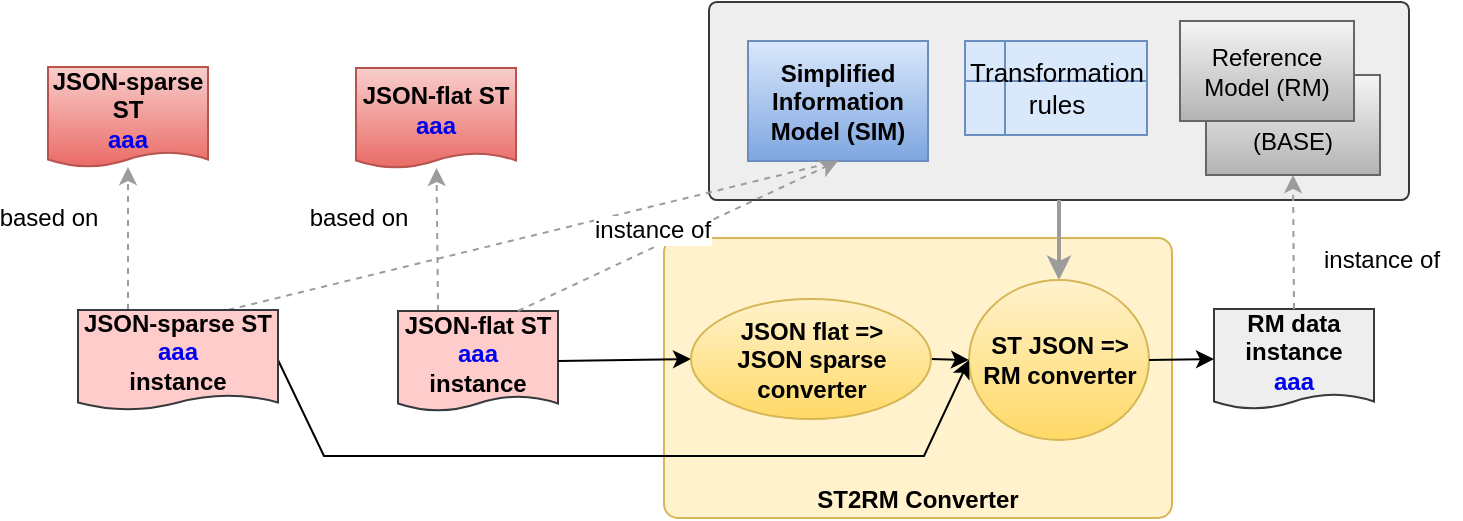 <mxfile version="10.9.3" type="device"><diagram id="XmOisRVlrF0gZ4vvEgxY" name="Page-1"><mxGraphModel dx="1030" dy="707" grid="1" gridSize="10" guides="1" tooltips="1" connect="1" arrows="1" fold="1" page="1" pageScale="1" pageWidth="1169" pageHeight="827" math="0" shadow="0"><root><mxCell id="0"/><mxCell id="1" parent="0"/><mxCell id="U_25r0_syz-jKjsX9Gg--3" value="" style="rounded=1;whiteSpace=wrap;html=1;fontSize=13;arcSize=4;fillColor=#eeeeee;strokeColor=#36393d;" vertex="1" parent="1"><mxGeometry x="442.5" y="103" width="350" height="99" as="geometry"/></mxCell><mxCell id="lxENX--g2-b_Nk3wRCBP-26" value="&lt;span style=&quot;font-weight: 700 ; white-space: normal&quot;&gt;ST2RM Converter&lt;/span&gt;" style="rounded=1;whiteSpace=wrap;html=1;arcSize=5;fillColor=#fff2cc;strokeColor=#d6b656;verticalAlign=bottom;" parent="1" vertex="1"><mxGeometry x="420" y="221" width="254" height="140" as="geometry"/></mxCell><mxCell id="lxENX--g2-b_Nk3wRCBP-1" value="JSON-flat ST&lt;br&gt;&lt;font color=&quot;#0000f0&quot;&gt;aaa&lt;/font&gt;&lt;br&gt;" style="shape=document;whiteSpace=wrap;html=1;boundedLbl=1;size=0.15;fillColor=#f8cecc;strokeColor=#b85450;fontStyle=1;gradientColor=#ea6b66;" parent="1" vertex="1"><mxGeometry x="266" y="136" width="80" height="50" as="geometry"/></mxCell><mxCell id="lxENX--g2-b_Nk3wRCBP-5" value="Simplified Information&lt;br&gt;Model (SIM)" style="rounded=0;whiteSpace=wrap;html=1;fillColor=#dae8fc;strokeColor=#6c8ebf;fontStyle=1;gradientColor=#7ea6e0;" parent="1" vertex="1"><mxGeometry x="462" y="122.5" width="90" height="60" as="geometry"/></mxCell><mxCell id="lxENX--g2-b_Nk3wRCBP-7" style="rounded=0;orthogonalLoop=1;jettySize=auto;html=1;exitX=0.25;exitY=0;exitDx=0;exitDy=0;dashed=1;strokeColor=#9C9C9C;" parent="1" source="lxENX--g2-b_Nk3wRCBP-6" target="lxENX--g2-b_Nk3wRCBP-1" edge="1"><mxGeometry relative="1" as="geometry"/></mxCell><mxCell id="lxENX--g2-b_Nk3wRCBP-8" value="based on" style="text;html=1;resizable=0;points=[];align=center;verticalAlign=middle;labelBackgroundColor=#ffffff;" parent="lxENX--g2-b_Nk3wRCBP-7" vertex="1" connectable="0"><mxGeometry x="0.404" y="-9" relative="1" as="geometry"><mxPoint x="-49" y="3.5" as="offset"/></mxGeometry></mxCell><mxCell id="lxENX--g2-b_Nk3wRCBP-6" value="JSON-flat ST&lt;br&gt;&lt;font color=&quot;#0000f0&quot;&gt;aaa&lt;br&gt;&lt;/font&gt;instance&lt;br&gt;" style="shape=document;whiteSpace=wrap;html=1;boundedLbl=1;size=0.15;fillColor=#ffcccc;strokeColor=#36393d;fontStyle=1;" parent="1" vertex="1"><mxGeometry x="287" y="257.5" width="80" height="50" as="geometry"/></mxCell><mxCell id="lxENX--g2-b_Nk3wRCBP-9" value="ST JSON =&amp;gt; RM converter" style="ellipse;whiteSpace=wrap;html=1;gradientColor=#ffd966;fillColor=#fff2cc;strokeColor=#d6b656;fontStyle=1" parent="1" vertex="1"><mxGeometry x="572.5" y="242" width="90" height="80" as="geometry"/></mxCell><mxCell id="lxENX--g2-b_Nk3wRCBP-11" style="edgeStyle=none;rounded=0;orthogonalLoop=1;jettySize=auto;html=1;exitX=1;exitY=0.5;exitDx=0;exitDy=0;entryX=0;entryY=0.5;entryDx=0;entryDy=0;" parent="1" source="lxENX--g2-b_Nk3wRCBP-6" target="lxENX--g2-b_Nk3wRCBP-23" edge="1"><mxGeometry relative="1" as="geometry"><mxPoint x="255.5" y="177" as="sourcePoint"/><mxPoint x="335.5" y="218" as="targetPoint"/></mxGeometry></mxCell><mxCell id="lxENX--g2-b_Nk3wRCBP-12" value="RM data instance&lt;br&gt;&lt;font color=&quot;#0000f0&quot;&gt;aaa&lt;/font&gt;&lt;br&gt;" style="shape=document;whiteSpace=wrap;html=1;boundedLbl=1;size=0.15;fillColor=#eeeeee;strokeColor=#36393d;fontStyle=1;" parent="1" vertex="1"><mxGeometry x="695" y="256.5" width="80" height="50" as="geometry"/></mxCell><mxCell id="lxENX--g2-b_Nk3wRCBP-13" value="Base Model (BASE)" style="rounded=0;whiteSpace=wrap;html=1;gradientColor=#b3b3b3;fillColor=#f5f5f5;strokeColor=#666666;" parent="1" vertex="1"><mxGeometry x="691" y="139.5" width="87" height="50" as="geometry"/></mxCell><mxCell id="lxENX--g2-b_Nk3wRCBP-14" value="Reference Model (RM)" style="rounded=0;whiteSpace=wrap;html=1;gradientColor=#b3b3b3;fillColor=#f5f5f5;strokeColor=#666666;" parent="1" vertex="1"><mxGeometry x="678" y="112.5" width="87" height="50" as="geometry"/></mxCell><mxCell id="lxENX--g2-b_Nk3wRCBP-15" style="edgeStyle=none;rounded=0;orthogonalLoop=1;jettySize=auto;html=1;exitX=0.5;exitY=0;exitDx=0;exitDy=0;entryX=0.5;entryY=1;entryDx=0;entryDy=0;strokeColor=#9C9C9C;dashed=1;" parent="1" source="lxENX--g2-b_Nk3wRCBP-12" target="lxENX--g2-b_Nk3wRCBP-13" edge="1"><mxGeometry relative="1" as="geometry"><mxPoint x="736" y="249.5" as="sourcePoint"/></mxGeometry></mxCell><mxCell id="lxENX--g2-b_Nk3wRCBP-16" value="instance of" style="text;html=1;resizable=0;points=[];autosize=1;align=left;verticalAlign=top;spacingTop=-4;fontColor=#000000;" parent="1" vertex="1"><mxGeometry x="748" y="221.5" width="70" height="20" as="geometry"/></mxCell><mxCell id="lxENX--g2-b_Nk3wRCBP-18" style="edgeStyle=none;rounded=0;orthogonalLoop=1;jettySize=auto;html=1;exitX=1;exitY=0.5;exitDx=0;exitDy=0;entryX=0;entryY=0.5;entryDx=0;entryDy=0;" parent="1" source="lxENX--g2-b_Nk3wRCBP-9" target="lxENX--g2-b_Nk3wRCBP-12" edge="1"><mxGeometry relative="1" as="geometry"><mxPoint x="526" y="234" as="sourcePoint"/><mxPoint x="606" y="263" as="targetPoint"/></mxGeometry></mxCell><mxCell id="lxENX--g2-b_Nk3wRCBP-19" value="JSON-sparse ST&lt;br&gt;&lt;font color=&quot;#0000f0&quot;&gt;aaa&lt;/font&gt;&lt;br&gt;" style="shape=document;whiteSpace=wrap;html=1;boundedLbl=1;size=0.15;fillColor=#f8cecc;strokeColor=#b85450;fontStyle=1;gradientColor=#ea6b66;" parent="1" vertex="1"><mxGeometry x="112" y="135.5" width="80" height="50" as="geometry"/></mxCell><mxCell id="lxENX--g2-b_Nk3wRCBP-20" style="rounded=0;orthogonalLoop=1;jettySize=auto;html=1;exitX=0.25;exitY=0;exitDx=0;exitDy=0;dashed=1;strokeColor=#9C9C9C;" parent="1" source="lxENX--g2-b_Nk3wRCBP-22" target="lxENX--g2-b_Nk3wRCBP-19" edge="1"><mxGeometry relative="1" as="geometry"/></mxCell><mxCell id="lxENX--g2-b_Nk3wRCBP-21" value="based on" style="text;html=1;resizable=0;points=[];align=center;verticalAlign=middle;labelBackgroundColor=#ffffff;" parent="lxENX--g2-b_Nk3wRCBP-20" vertex="1" connectable="0"><mxGeometry x="0.404" y="-9" relative="1" as="geometry"><mxPoint x="-49" y="3.5" as="offset"/></mxGeometry></mxCell><mxCell id="lxENX--g2-b_Nk3wRCBP-24" style="rounded=0;orthogonalLoop=1;jettySize=auto;html=1;exitX=1;exitY=0.5;exitDx=0;exitDy=0;entryX=0;entryY=0.5;entryDx=0;entryDy=0;strokeColor=#000000;strokeWidth=1;" parent="1" source="lxENX--g2-b_Nk3wRCBP-22" target="lxENX--g2-b_Nk3wRCBP-9" edge="1"><mxGeometry relative="1" as="geometry"><Array as="points"><mxPoint x="250" y="330"/><mxPoint x="550" y="330"/></Array></mxGeometry></mxCell><mxCell id="U_25r0_syz-jKjsX9Gg--9" style="edgeStyle=none;rounded=0;orthogonalLoop=1;jettySize=auto;html=1;exitX=0.75;exitY=0;exitDx=0;exitDy=0;entryX=0.5;entryY=1;entryDx=0;entryDy=0;startArrow=none;startFill=0;endArrow=none;endFill=0;strokeColor=#9C9C9C;strokeWidth=1;fontSize=13;dashed=1;" edge="1" parent="1" source="lxENX--g2-b_Nk3wRCBP-22" target="lxENX--g2-b_Nk3wRCBP-5"><mxGeometry relative="1" as="geometry"/></mxCell><mxCell id="lxENX--g2-b_Nk3wRCBP-22" value="JSON-sparse ST&lt;br&gt;&lt;font color=&quot;#0000f0&quot;&gt;aaa&lt;br&gt;&lt;/font&gt;instance&lt;br&gt;" style="shape=document;whiteSpace=wrap;html=1;boundedLbl=1;size=0.15;fillColor=#ffcccc;strokeColor=#36393d;fontStyle=1;" parent="1" vertex="1"><mxGeometry x="127" y="257" width="100" height="50" as="geometry"/></mxCell><mxCell id="lxENX--g2-b_Nk3wRCBP-25" style="edgeStyle=none;rounded=0;orthogonalLoop=1;jettySize=auto;html=1;exitX=1;exitY=0.5;exitDx=0;exitDy=0;entryX=0;entryY=0.5;entryDx=0;entryDy=0;" parent="1" target="lxENX--g2-b_Nk3wRCBP-9" edge="1" source="lxENX--g2-b_Nk3wRCBP-23"><mxGeometry relative="1" as="geometry"><mxPoint x="531.5" y="304" as="sourcePoint"/></mxGeometry></mxCell><mxCell id="lxENX--g2-b_Nk3wRCBP-23" value="JSON flat =&amp;gt; &lt;br&gt;JSON sparse converter" style="ellipse;whiteSpace=wrap;html=1;gradientColor=#ffd966;fillColor=#fff2cc;strokeColor=#d6b656;fontStyle=1" parent="1" vertex="1"><mxGeometry x="433.5" y="251.5" width="120" height="60" as="geometry"/></mxCell><mxCell id="U_25r0_syz-jKjsX9Gg--1" value="Transformation&lt;br style=&quot;font-size: 13px;&quot;&gt;rules" style="shape=internalStorage;whiteSpace=wrap;html=1;backgroundOutline=1;fillColor=#dae8fc;strokeColor=#6c8ebf;fontSize=13;" vertex="1" parent="1"><mxGeometry x="570.5" y="122.5" width="91" height="47" as="geometry"/></mxCell><mxCell id="U_25r0_syz-jKjsX9Gg--2" style="edgeStyle=none;rounded=0;orthogonalLoop=1;jettySize=auto;html=1;exitX=0.5;exitY=1;exitDx=0;exitDy=0;entryX=0.5;entryY=0;entryDx=0;entryDy=0;strokeColor=#9C9C9C;strokeWidth=2;" edge="1" parent="1" source="U_25r0_syz-jKjsX9Gg--3" target="lxENX--g2-b_Nk3wRCBP-9"><mxGeometry relative="1" as="geometry"><mxPoint x="727.5" y="187" as="sourcePoint"/><mxPoint x="659.5" y="264" as="targetPoint"/></mxGeometry></mxCell><mxCell id="U_25r0_syz-jKjsX9Gg--7" style="rounded=0;orthogonalLoop=1;jettySize=auto;html=1;exitX=0.75;exitY=0;exitDx=0;exitDy=0;dashed=1;strokeColor=#9C9C9C;entryX=0.5;entryY=1;entryDx=0;entryDy=0;" edge="1" parent="1" source="lxENX--g2-b_Nk3wRCBP-6" target="lxENX--g2-b_Nk3wRCBP-5"><mxGeometry relative="1" as="geometry"><mxPoint x="349" y="268" as="sourcePoint"/><mxPoint x="335.345" y="235" as="targetPoint"/></mxGeometry></mxCell><mxCell id="U_25r0_syz-jKjsX9Gg--8" value="instance of" style="text;html=1;resizable=0;points=[];align=center;verticalAlign=middle;labelBackgroundColor=#ffffff;" vertex="1" connectable="0" parent="U_25r0_syz-jKjsX9Gg--7"><mxGeometry x="0.404" y="-9" relative="1" as="geometry"><mxPoint x="-49" y="3.5" as="offset"/></mxGeometry></mxCell></root></mxGraphModel></diagram></mxfile>